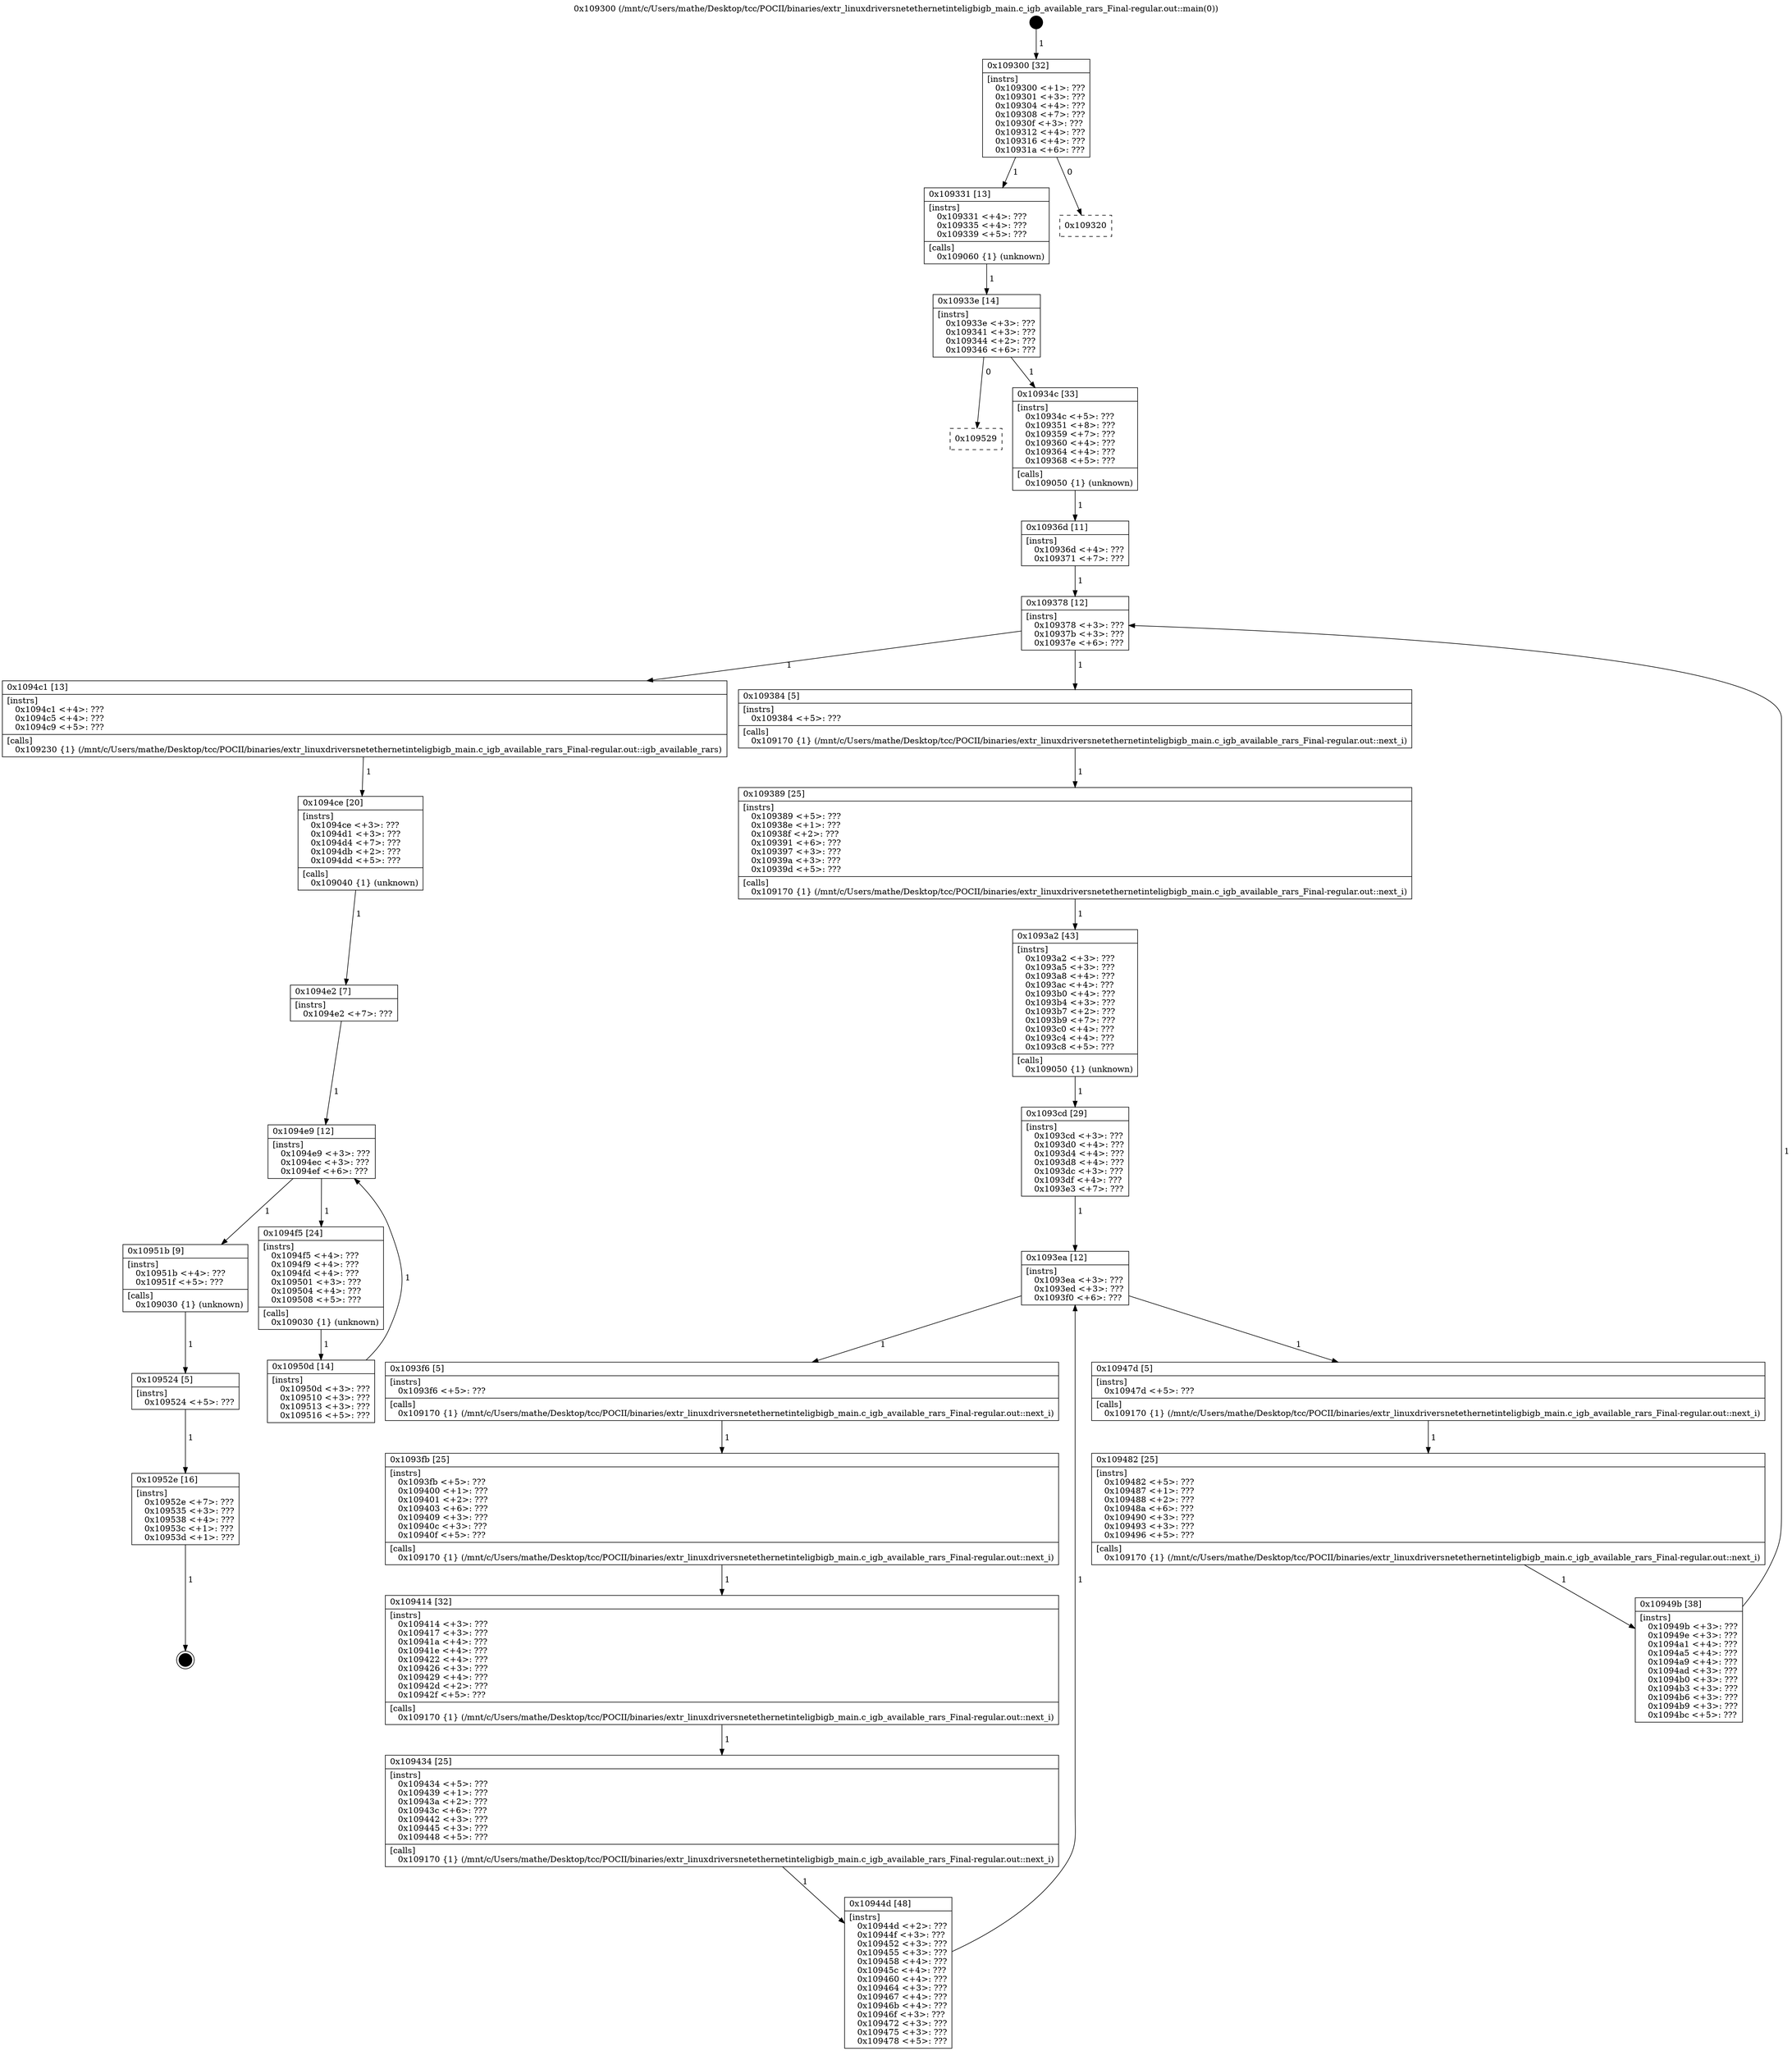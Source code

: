 digraph "0x109300" {
  label = "0x109300 (/mnt/c/Users/mathe/Desktop/tcc/POCII/binaries/extr_linuxdriversnetethernetinteligbigb_main.c_igb_available_rars_Final-regular.out::main(0))"
  labelloc = "t"
  node[shape=record]

  Entry [label="",width=0.3,height=0.3,shape=circle,fillcolor=black,style=filled]
  "0x109300" [label="{
     0x109300 [32]\l
     | [instrs]\l
     &nbsp;&nbsp;0x109300 \<+1\>: ???\l
     &nbsp;&nbsp;0x109301 \<+3\>: ???\l
     &nbsp;&nbsp;0x109304 \<+4\>: ???\l
     &nbsp;&nbsp;0x109308 \<+7\>: ???\l
     &nbsp;&nbsp;0x10930f \<+3\>: ???\l
     &nbsp;&nbsp;0x109312 \<+4\>: ???\l
     &nbsp;&nbsp;0x109316 \<+4\>: ???\l
     &nbsp;&nbsp;0x10931a \<+6\>: ???\l
  }"]
  "0x109331" [label="{
     0x109331 [13]\l
     | [instrs]\l
     &nbsp;&nbsp;0x109331 \<+4\>: ???\l
     &nbsp;&nbsp;0x109335 \<+4\>: ???\l
     &nbsp;&nbsp;0x109339 \<+5\>: ???\l
     | [calls]\l
     &nbsp;&nbsp;0x109060 \{1\} (unknown)\l
  }"]
  "0x109320" [label="{
     0x109320\l
  }", style=dashed]
  "0x10933e" [label="{
     0x10933e [14]\l
     | [instrs]\l
     &nbsp;&nbsp;0x10933e \<+3\>: ???\l
     &nbsp;&nbsp;0x109341 \<+3\>: ???\l
     &nbsp;&nbsp;0x109344 \<+2\>: ???\l
     &nbsp;&nbsp;0x109346 \<+6\>: ???\l
  }"]
  "0x109529" [label="{
     0x109529\l
  }", style=dashed]
  "0x10934c" [label="{
     0x10934c [33]\l
     | [instrs]\l
     &nbsp;&nbsp;0x10934c \<+5\>: ???\l
     &nbsp;&nbsp;0x109351 \<+8\>: ???\l
     &nbsp;&nbsp;0x109359 \<+7\>: ???\l
     &nbsp;&nbsp;0x109360 \<+4\>: ???\l
     &nbsp;&nbsp;0x109364 \<+4\>: ???\l
     &nbsp;&nbsp;0x109368 \<+5\>: ???\l
     | [calls]\l
     &nbsp;&nbsp;0x109050 \{1\} (unknown)\l
  }"]
  Exit [label="",width=0.3,height=0.3,shape=circle,fillcolor=black,style=filled,peripheries=2]
  "0x109378" [label="{
     0x109378 [12]\l
     | [instrs]\l
     &nbsp;&nbsp;0x109378 \<+3\>: ???\l
     &nbsp;&nbsp;0x10937b \<+3\>: ???\l
     &nbsp;&nbsp;0x10937e \<+6\>: ???\l
  }"]
  "0x1094c1" [label="{
     0x1094c1 [13]\l
     | [instrs]\l
     &nbsp;&nbsp;0x1094c1 \<+4\>: ???\l
     &nbsp;&nbsp;0x1094c5 \<+4\>: ???\l
     &nbsp;&nbsp;0x1094c9 \<+5\>: ???\l
     | [calls]\l
     &nbsp;&nbsp;0x109230 \{1\} (/mnt/c/Users/mathe/Desktop/tcc/POCII/binaries/extr_linuxdriversnetethernetinteligbigb_main.c_igb_available_rars_Final-regular.out::igb_available_rars)\l
  }"]
  "0x109384" [label="{
     0x109384 [5]\l
     | [instrs]\l
     &nbsp;&nbsp;0x109384 \<+5\>: ???\l
     | [calls]\l
     &nbsp;&nbsp;0x109170 \{1\} (/mnt/c/Users/mathe/Desktop/tcc/POCII/binaries/extr_linuxdriversnetethernetinteligbigb_main.c_igb_available_rars_Final-regular.out::next_i)\l
  }"]
  "0x109389" [label="{
     0x109389 [25]\l
     | [instrs]\l
     &nbsp;&nbsp;0x109389 \<+5\>: ???\l
     &nbsp;&nbsp;0x10938e \<+1\>: ???\l
     &nbsp;&nbsp;0x10938f \<+2\>: ???\l
     &nbsp;&nbsp;0x109391 \<+6\>: ???\l
     &nbsp;&nbsp;0x109397 \<+3\>: ???\l
     &nbsp;&nbsp;0x10939a \<+3\>: ???\l
     &nbsp;&nbsp;0x10939d \<+5\>: ???\l
     | [calls]\l
     &nbsp;&nbsp;0x109170 \{1\} (/mnt/c/Users/mathe/Desktop/tcc/POCII/binaries/extr_linuxdriversnetethernetinteligbigb_main.c_igb_available_rars_Final-regular.out::next_i)\l
  }"]
  "0x1093a2" [label="{
     0x1093a2 [43]\l
     | [instrs]\l
     &nbsp;&nbsp;0x1093a2 \<+3\>: ???\l
     &nbsp;&nbsp;0x1093a5 \<+3\>: ???\l
     &nbsp;&nbsp;0x1093a8 \<+4\>: ???\l
     &nbsp;&nbsp;0x1093ac \<+4\>: ???\l
     &nbsp;&nbsp;0x1093b0 \<+4\>: ???\l
     &nbsp;&nbsp;0x1093b4 \<+3\>: ???\l
     &nbsp;&nbsp;0x1093b7 \<+2\>: ???\l
     &nbsp;&nbsp;0x1093b9 \<+7\>: ???\l
     &nbsp;&nbsp;0x1093c0 \<+4\>: ???\l
     &nbsp;&nbsp;0x1093c4 \<+4\>: ???\l
     &nbsp;&nbsp;0x1093c8 \<+5\>: ???\l
     | [calls]\l
     &nbsp;&nbsp;0x109050 \{1\} (unknown)\l
  }"]
  "0x1093ea" [label="{
     0x1093ea [12]\l
     | [instrs]\l
     &nbsp;&nbsp;0x1093ea \<+3\>: ???\l
     &nbsp;&nbsp;0x1093ed \<+3\>: ???\l
     &nbsp;&nbsp;0x1093f0 \<+6\>: ???\l
  }"]
  "0x10947d" [label="{
     0x10947d [5]\l
     | [instrs]\l
     &nbsp;&nbsp;0x10947d \<+5\>: ???\l
     | [calls]\l
     &nbsp;&nbsp;0x109170 \{1\} (/mnt/c/Users/mathe/Desktop/tcc/POCII/binaries/extr_linuxdriversnetethernetinteligbigb_main.c_igb_available_rars_Final-regular.out::next_i)\l
  }"]
  "0x1093f6" [label="{
     0x1093f6 [5]\l
     | [instrs]\l
     &nbsp;&nbsp;0x1093f6 \<+5\>: ???\l
     | [calls]\l
     &nbsp;&nbsp;0x109170 \{1\} (/mnt/c/Users/mathe/Desktop/tcc/POCII/binaries/extr_linuxdriversnetethernetinteligbigb_main.c_igb_available_rars_Final-regular.out::next_i)\l
  }"]
  "0x1093fb" [label="{
     0x1093fb [25]\l
     | [instrs]\l
     &nbsp;&nbsp;0x1093fb \<+5\>: ???\l
     &nbsp;&nbsp;0x109400 \<+1\>: ???\l
     &nbsp;&nbsp;0x109401 \<+2\>: ???\l
     &nbsp;&nbsp;0x109403 \<+6\>: ???\l
     &nbsp;&nbsp;0x109409 \<+3\>: ???\l
     &nbsp;&nbsp;0x10940c \<+3\>: ???\l
     &nbsp;&nbsp;0x10940f \<+5\>: ???\l
     | [calls]\l
     &nbsp;&nbsp;0x109170 \{1\} (/mnt/c/Users/mathe/Desktop/tcc/POCII/binaries/extr_linuxdriversnetethernetinteligbigb_main.c_igb_available_rars_Final-regular.out::next_i)\l
  }"]
  "0x109414" [label="{
     0x109414 [32]\l
     | [instrs]\l
     &nbsp;&nbsp;0x109414 \<+3\>: ???\l
     &nbsp;&nbsp;0x109417 \<+3\>: ???\l
     &nbsp;&nbsp;0x10941a \<+4\>: ???\l
     &nbsp;&nbsp;0x10941e \<+4\>: ???\l
     &nbsp;&nbsp;0x109422 \<+4\>: ???\l
     &nbsp;&nbsp;0x109426 \<+3\>: ???\l
     &nbsp;&nbsp;0x109429 \<+4\>: ???\l
     &nbsp;&nbsp;0x10942d \<+2\>: ???\l
     &nbsp;&nbsp;0x10942f \<+5\>: ???\l
     | [calls]\l
     &nbsp;&nbsp;0x109170 \{1\} (/mnt/c/Users/mathe/Desktop/tcc/POCII/binaries/extr_linuxdriversnetethernetinteligbigb_main.c_igb_available_rars_Final-regular.out::next_i)\l
  }"]
  "0x109434" [label="{
     0x109434 [25]\l
     | [instrs]\l
     &nbsp;&nbsp;0x109434 \<+5\>: ???\l
     &nbsp;&nbsp;0x109439 \<+1\>: ???\l
     &nbsp;&nbsp;0x10943a \<+2\>: ???\l
     &nbsp;&nbsp;0x10943c \<+6\>: ???\l
     &nbsp;&nbsp;0x109442 \<+3\>: ???\l
     &nbsp;&nbsp;0x109445 \<+3\>: ???\l
     &nbsp;&nbsp;0x109448 \<+5\>: ???\l
     | [calls]\l
     &nbsp;&nbsp;0x109170 \{1\} (/mnt/c/Users/mathe/Desktop/tcc/POCII/binaries/extr_linuxdriversnetethernetinteligbigb_main.c_igb_available_rars_Final-regular.out::next_i)\l
  }"]
  "0x10944d" [label="{
     0x10944d [48]\l
     | [instrs]\l
     &nbsp;&nbsp;0x10944d \<+2\>: ???\l
     &nbsp;&nbsp;0x10944f \<+3\>: ???\l
     &nbsp;&nbsp;0x109452 \<+3\>: ???\l
     &nbsp;&nbsp;0x109455 \<+3\>: ???\l
     &nbsp;&nbsp;0x109458 \<+4\>: ???\l
     &nbsp;&nbsp;0x10945c \<+4\>: ???\l
     &nbsp;&nbsp;0x109460 \<+4\>: ???\l
     &nbsp;&nbsp;0x109464 \<+3\>: ???\l
     &nbsp;&nbsp;0x109467 \<+4\>: ???\l
     &nbsp;&nbsp;0x10946b \<+4\>: ???\l
     &nbsp;&nbsp;0x10946f \<+3\>: ???\l
     &nbsp;&nbsp;0x109472 \<+3\>: ???\l
     &nbsp;&nbsp;0x109475 \<+3\>: ???\l
     &nbsp;&nbsp;0x109478 \<+5\>: ???\l
  }"]
  "0x1093cd" [label="{
     0x1093cd [29]\l
     | [instrs]\l
     &nbsp;&nbsp;0x1093cd \<+3\>: ???\l
     &nbsp;&nbsp;0x1093d0 \<+4\>: ???\l
     &nbsp;&nbsp;0x1093d4 \<+4\>: ???\l
     &nbsp;&nbsp;0x1093d8 \<+4\>: ???\l
     &nbsp;&nbsp;0x1093dc \<+3\>: ???\l
     &nbsp;&nbsp;0x1093df \<+4\>: ???\l
     &nbsp;&nbsp;0x1093e3 \<+7\>: ???\l
  }"]
  "0x109482" [label="{
     0x109482 [25]\l
     | [instrs]\l
     &nbsp;&nbsp;0x109482 \<+5\>: ???\l
     &nbsp;&nbsp;0x109487 \<+1\>: ???\l
     &nbsp;&nbsp;0x109488 \<+2\>: ???\l
     &nbsp;&nbsp;0x10948a \<+6\>: ???\l
     &nbsp;&nbsp;0x109490 \<+3\>: ???\l
     &nbsp;&nbsp;0x109493 \<+3\>: ???\l
     &nbsp;&nbsp;0x109496 \<+5\>: ???\l
     | [calls]\l
     &nbsp;&nbsp;0x109170 \{1\} (/mnt/c/Users/mathe/Desktop/tcc/POCII/binaries/extr_linuxdriversnetethernetinteligbigb_main.c_igb_available_rars_Final-regular.out::next_i)\l
  }"]
  "0x10949b" [label="{
     0x10949b [38]\l
     | [instrs]\l
     &nbsp;&nbsp;0x10949b \<+3\>: ???\l
     &nbsp;&nbsp;0x10949e \<+3\>: ???\l
     &nbsp;&nbsp;0x1094a1 \<+4\>: ???\l
     &nbsp;&nbsp;0x1094a5 \<+4\>: ???\l
     &nbsp;&nbsp;0x1094a9 \<+4\>: ???\l
     &nbsp;&nbsp;0x1094ad \<+3\>: ???\l
     &nbsp;&nbsp;0x1094b0 \<+3\>: ???\l
     &nbsp;&nbsp;0x1094b3 \<+3\>: ???\l
     &nbsp;&nbsp;0x1094b6 \<+3\>: ???\l
     &nbsp;&nbsp;0x1094b9 \<+3\>: ???\l
     &nbsp;&nbsp;0x1094bc \<+5\>: ???\l
  }"]
  "0x10936d" [label="{
     0x10936d [11]\l
     | [instrs]\l
     &nbsp;&nbsp;0x10936d \<+4\>: ???\l
     &nbsp;&nbsp;0x109371 \<+7\>: ???\l
  }"]
  "0x1094ce" [label="{
     0x1094ce [20]\l
     | [instrs]\l
     &nbsp;&nbsp;0x1094ce \<+3\>: ???\l
     &nbsp;&nbsp;0x1094d1 \<+3\>: ???\l
     &nbsp;&nbsp;0x1094d4 \<+7\>: ???\l
     &nbsp;&nbsp;0x1094db \<+2\>: ???\l
     &nbsp;&nbsp;0x1094dd \<+5\>: ???\l
     | [calls]\l
     &nbsp;&nbsp;0x109040 \{1\} (unknown)\l
  }"]
  "0x1094e9" [label="{
     0x1094e9 [12]\l
     | [instrs]\l
     &nbsp;&nbsp;0x1094e9 \<+3\>: ???\l
     &nbsp;&nbsp;0x1094ec \<+3\>: ???\l
     &nbsp;&nbsp;0x1094ef \<+6\>: ???\l
  }"]
  "0x10951b" [label="{
     0x10951b [9]\l
     | [instrs]\l
     &nbsp;&nbsp;0x10951b \<+4\>: ???\l
     &nbsp;&nbsp;0x10951f \<+5\>: ???\l
     | [calls]\l
     &nbsp;&nbsp;0x109030 \{1\} (unknown)\l
  }"]
  "0x1094f5" [label="{
     0x1094f5 [24]\l
     | [instrs]\l
     &nbsp;&nbsp;0x1094f5 \<+4\>: ???\l
     &nbsp;&nbsp;0x1094f9 \<+4\>: ???\l
     &nbsp;&nbsp;0x1094fd \<+4\>: ???\l
     &nbsp;&nbsp;0x109501 \<+3\>: ???\l
     &nbsp;&nbsp;0x109504 \<+4\>: ???\l
     &nbsp;&nbsp;0x109508 \<+5\>: ???\l
     | [calls]\l
     &nbsp;&nbsp;0x109030 \{1\} (unknown)\l
  }"]
  "0x10950d" [label="{
     0x10950d [14]\l
     | [instrs]\l
     &nbsp;&nbsp;0x10950d \<+3\>: ???\l
     &nbsp;&nbsp;0x109510 \<+3\>: ???\l
     &nbsp;&nbsp;0x109513 \<+3\>: ???\l
     &nbsp;&nbsp;0x109516 \<+5\>: ???\l
  }"]
  "0x1094e2" [label="{
     0x1094e2 [7]\l
     | [instrs]\l
     &nbsp;&nbsp;0x1094e2 \<+7\>: ???\l
  }"]
  "0x109524" [label="{
     0x109524 [5]\l
     | [instrs]\l
     &nbsp;&nbsp;0x109524 \<+5\>: ???\l
  }"]
  "0x10952e" [label="{
     0x10952e [16]\l
     | [instrs]\l
     &nbsp;&nbsp;0x10952e \<+7\>: ???\l
     &nbsp;&nbsp;0x109535 \<+3\>: ???\l
     &nbsp;&nbsp;0x109538 \<+4\>: ???\l
     &nbsp;&nbsp;0x10953c \<+1\>: ???\l
     &nbsp;&nbsp;0x10953d \<+1\>: ???\l
  }"]
  Entry -> "0x109300" [label=" 1"]
  "0x109300" -> "0x109331" [label=" 1"]
  "0x109300" -> "0x109320" [label=" 0"]
  "0x109331" -> "0x10933e" [label=" 1"]
  "0x10933e" -> "0x109529" [label=" 0"]
  "0x10933e" -> "0x10934c" [label=" 1"]
  "0x10952e" -> Exit [label=" 1"]
  "0x10934c" -> "0x10936d" [label=" 1"]
  "0x109378" -> "0x1094c1" [label=" 1"]
  "0x109378" -> "0x109384" [label=" 1"]
  "0x109384" -> "0x109389" [label=" 1"]
  "0x109389" -> "0x1093a2" [label=" 1"]
  "0x1093a2" -> "0x1093cd" [label=" 1"]
  "0x1093ea" -> "0x10947d" [label=" 1"]
  "0x1093ea" -> "0x1093f6" [label=" 1"]
  "0x1093f6" -> "0x1093fb" [label=" 1"]
  "0x1093fb" -> "0x109414" [label=" 1"]
  "0x109414" -> "0x109434" [label=" 1"]
  "0x109434" -> "0x10944d" [label=" 1"]
  "0x1093cd" -> "0x1093ea" [label=" 1"]
  "0x10944d" -> "0x1093ea" [label=" 1"]
  "0x10947d" -> "0x109482" [label=" 1"]
  "0x109482" -> "0x10949b" [label=" 1"]
  "0x10936d" -> "0x109378" [label=" 1"]
  "0x10949b" -> "0x109378" [label=" 1"]
  "0x1094c1" -> "0x1094ce" [label=" 1"]
  "0x1094ce" -> "0x1094e2" [label=" 1"]
  "0x1094e9" -> "0x10951b" [label=" 1"]
  "0x1094e9" -> "0x1094f5" [label=" 1"]
  "0x1094f5" -> "0x10950d" [label=" 1"]
  "0x1094e2" -> "0x1094e9" [label=" 1"]
  "0x10950d" -> "0x1094e9" [label=" 1"]
  "0x10951b" -> "0x109524" [label=" 1"]
  "0x109524" -> "0x10952e" [label=" 1"]
}
